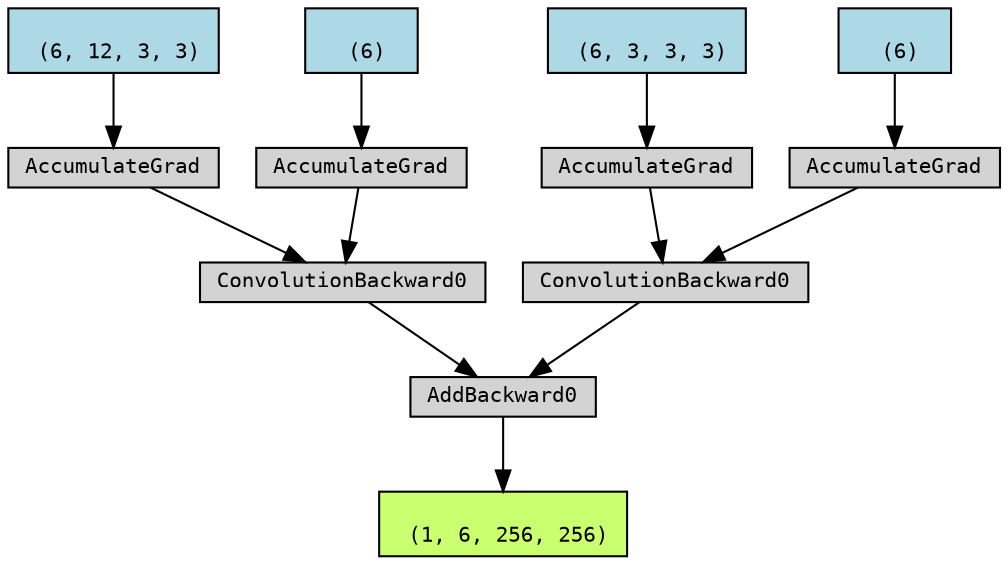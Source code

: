 digraph {
	graph [size="12,12"]
	node [align=left fontname=monospace fontsize=10 height=0.2 ranksep=0.1 shape=box style=filled]
	140205879485280 [label="
 (1, 6, 256, 256)" fillcolor=darkolivegreen1]
	140205879454592 [label=AddBackward0]
	140205879454688 -> 140205879454592
	140205879454688 [label=ConvolutionBackward0]
	140205879454352 -> 140205879454688
	140205882192416 [label="
 (6, 12, 3, 3)" fillcolor=lightblue]
	140205882192416 -> 140205879454352
	140205879454352 [label=AccumulateGrad]
	140205879454448 -> 140205879454688
	140205882192496 [label="
 (6)" fillcolor=lightblue]
	140205882192496 -> 140205879454448
	140205879454448 [label=AccumulateGrad]
	140205879454640 -> 140205879454592
	140205879454640 [label=ConvolutionBackward0]
	140205879454784 -> 140205879454640
	140205882192736 [label="
 (6, 3, 3, 3)" fillcolor=lightblue]
	140205882192736 -> 140205879454784
	140205879454784 [label=AccumulateGrad]
	140205879454736 -> 140205879454640
	140205882192816 [label="
 (6)" fillcolor=lightblue]
	140205882192816 -> 140205879454736
	140205879454736 [label=AccumulateGrad]
	140205879454592 -> 140205879485280
}
